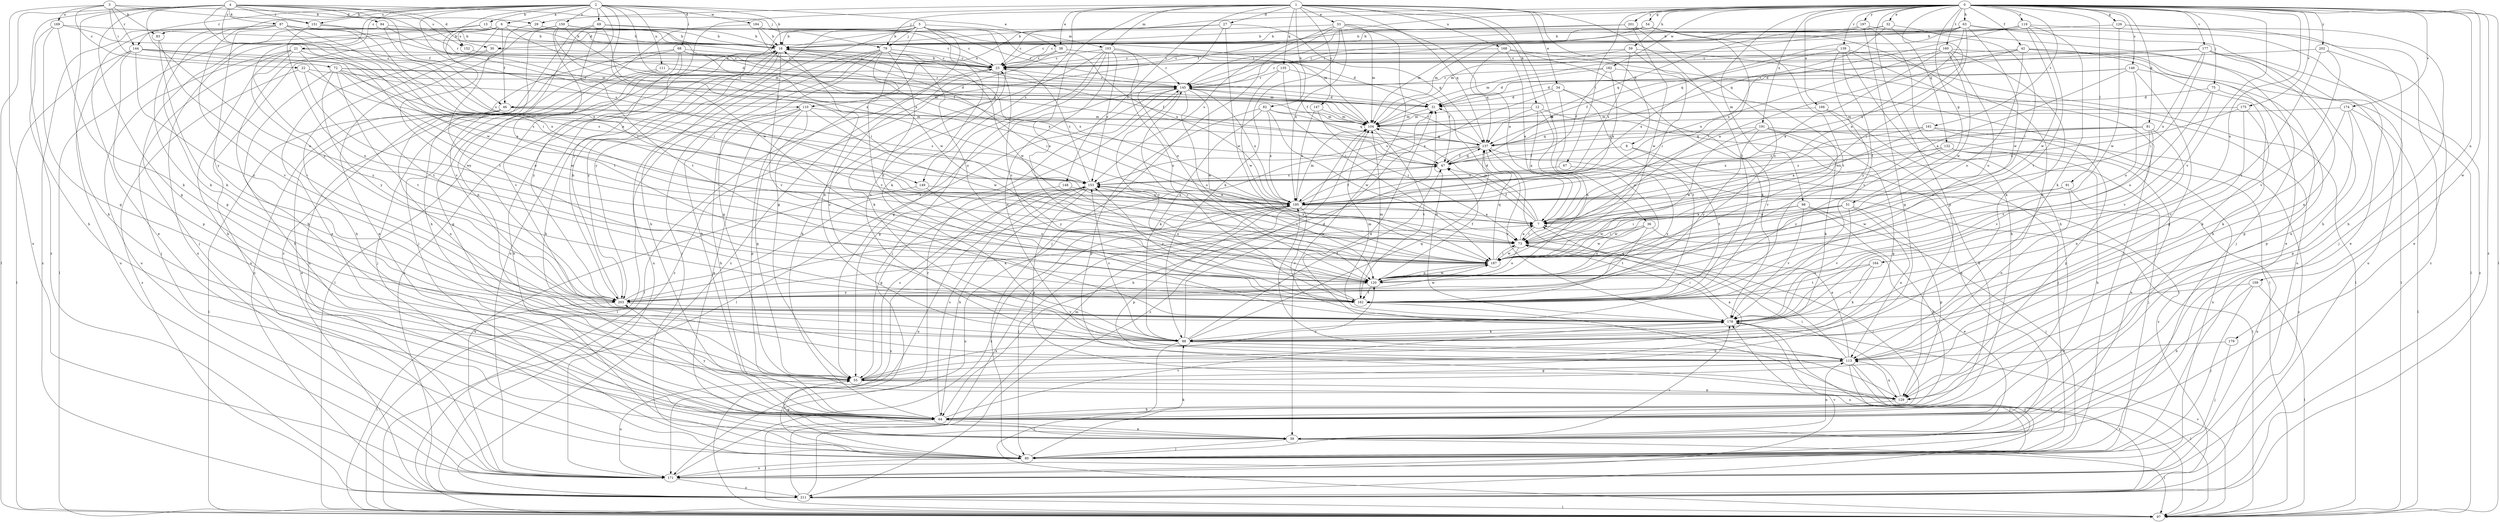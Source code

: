 strict digraph  {
0;
1;
2;
3;
4;
5;
6;
7;
8;
12;
13;
16;
21;
22;
23;
27;
29;
30;
31;
32;
33;
34;
36;
38;
39;
42;
46;
47;
51;
54;
55;
59;
63;
64;
67;
68;
69;
72;
73;
75;
79;
80;
81;
82;
83;
84;
87;
88;
91;
97;
98;
103;
104;
109;
110;
111;
113;
119;
120;
126;
129;
132;
135;
137;
139;
144;
145;
146;
147;
148;
149;
150;
151;
152;
153;
160;
161;
162;
164;
166;
168;
169;
171;
174;
175;
177;
178;
179;
182;
184;
187;
191;
195;
197;
201;
202;
203;
211;
0 -> 32  [label=e];
0 -> 42  [label=f];
0 -> 46  [label=f];
0 -> 51  [label=g];
0 -> 54  [label=g];
0 -> 59  [label=h];
0 -> 63  [label=h];
0 -> 67  [label=i];
0 -> 75  [label=j];
0 -> 79  [label=j];
0 -> 81  [label=k];
0 -> 91  [label=l];
0 -> 97  [label=l];
0 -> 98  [label=m];
0 -> 109  [label=n];
0 -> 110  [label=n];
0 -> 119  [label=o];
0 -> 126  [label=p];
0 -> 129  [label=p];
0 -> 132  [label=q];
0 -> 139  [label=r];
0 -> 146  [label=s];
0 -> 160  [label=t];
0 -> 161  [label=t];
0 -> 164  [label=u];
0 -> 166  [label=u];
0 -> 174  [label=v];
0 -> 175  [label=v];
0 -> 177  [label=v];
0 -> 178  [label=v];
0 -> 179  [label=w];
0 -> 182  [label=w];
0 -> 191  [label=x];
0 -> 197  [label=y];
0 -> 201  [label=y];
0 -> 202  [label=y];
0 -> 211  [label=z];
1 -> 8  [label=b];
1 -> 12  [label=b];
1 -> 27  [label=d];
1 -> 29  [label=d];
1 -> 33  [label=e];
1 -> 34  [label=e];
1 -> 36  [label=e];
1 -> 38  [label=e];
1 -> 82  [label=k];
1 -> 103  [label=m];
1 -> 120  [label=o];
1 -> 135  [label=q];
1 -> 137  [label=q];
1 -> 147  [label=s];
1 -> 148  [label=s];
1 -> 149  [label=s];
1 -> 162  [label=t];
1 -> 168  [label=u];
1 -> 203  [label=y];
2 -> 6  [label=a];
2 -> 13  [label=b];
2 -> 16  [label=b];
2 -> 21  [label=c];
2 -> 38  [label=e];
2 -> 68  [label=i];
2 -> 69  [label=i];
2 -> 83  [label=k];
2 -> 110  [label=n];
2 -> 111  [label=n];
2 -> 144  [label=r];
2 -> 149  [label=s];
2 -> 150  [label=s];
2 -> 151  [label=s];
2 -> 184  [label=w];
2 -> 187  [label=w];
2 -> 195  [label=x];
2 -> 203  [label=y];
2 -> 211  [label=z];
3 -> 22  [label=c];
3 -> 29  [label=d];
3 -> 72  [label=i];
3 -> 83  [label=k];
3 -> 144  [label=r];
3 -> 151  [label=s];
3 -> 169  [label=u];
3 -> 171  [label=u];
4 -> 30  [label=d];
4 -> 46  [label=f];
4 -> 55  [label=g];
4 -> 64  [label=h];
4 -> 73  [label=i];
4 -> 79  [label=j];
4 -> 84  [label=k];
4 -> 87  [label=k];
4 -> 97  [label=l];
4 -> 120  [label=o];
4 -> 145  [label=r];
4 -> 151  [label=s];
4 -> 152  [label=s];
4 -> 187  [label=w];
4 -> 211  [label=z];
5 -> 16  [label=b];
5 -> 30  [label=d];
5 -> 55  [label=g];
5 -> 64  [label=h];
5 -> 79  [label=j];
5 -> 88  [label=k];
5 -> 103  [label=m];
5 -> 113  [label=n];
5 -> 171  [label=u];
5 -> 195  [label=x];
5 -> 203  [label=y];
5 -> 211  [label=z];
6 -> 23  [label=c];
6 -> 31  [label=d];
6 -> 39  [label=e];
6 -> 46  [label=f];
6 -> 64  [label=h];
6 -> 104  [label=m];
6 -> 152  [label=s];
6 -> 171  [label=u];
6 -> 203  [label=y];
7 -> 31  [label=d];
7 -> 47  [label=f];
7 -> 73  [label=i];
7 -> 104  [label=m];
8 -> 47  [label=f];
8 -> 162  [label=t];
8 -> 211  [label=z];
12 -> 7  [label=a];
12 -> 39  [label=e];
12 -> 104  [label=m];
12 -> 120  [label=o];
12 -> 153  [label=s];
13 -> 16  [label=b];
13 -> 23  [label=c];
13 -> 80  [label=j];
13 -> 97  [label=l];
16 -> 23  [label=c];
16 -> 47  [label=f];
16 -> 64  [label=h];
16 -> 73  [label=i];
16 -> 97  [label=l];
16 -> 178  [label=v];
16 -> 195  [label=x];
16 -> 203  [label=y];
16 -> 211  [label=z];
21 -> 23  [label=c];
21 -> 64  [label=h];
21 -> 80  [label=j];
21 -> 120  [label=o];
21 -> 162  [label=t];
21 -> 171  [label=u];
21 -> 203  [label=y];
22 -> 145  [label=r];
22 -> 153  [label=s];
22 -> 187  [label=w];
22 -> 211  [label=z];
23 -> 16  [label=b];
23 -> 88  [label=k];
23 -> 97  [label=l];
23 -> 145  [label=r];
27 -> 16  [label=b];
27 -> 23  [label=c];
27 -> 120  [label=o];
27 -> 137  [label=q];
27 -> 187  [label=w];
29 -> 16  [label=b];
29 -> 162  [label=t];
30 -> 23  [label=c];
30 -> 64  [label=h];
30 -> 171  [label=u];
31 -> 104  [label=m];
32 -> 16  [label=b];
32 -> 73  [label=i];
32 -> 104  [label=m];
32 -> 137  [label=q];
32 -> 195  [label=x];
33 -> 7  [label=a];
33 -> 16  [label=b];
33 -> 39  [label=e];
33 -> 80  [label=j];
33 -> 88  [label=k];
33 -> 104  [label=m];
33 -> 153  [label=s];
33 -> 195  [label=x];
34 -> 31  [label=d];
34 -> 120  [label=o];
34 -> 162  [label=t];
34 -> 178  [label=v];
34 -> 195  [label=x];
36 -> 39  [label=e];
36 -> 73  [label=i];
36 -> 120  [label=o];
36 -> 162  [label=t];
36 -> 187  [label=w];
38 -> 23  [label=c];
38 -> 31  [label=d];
38 -> 47  [label=f];
38 -> 211  [label=z];
39 -> 55  [label=g];
39 -> 80  [label=j];
39 -> 97  [label=l];
39 -> 113  [label=n];
42 -> 7  [label=a];
42 -> 23  [label=c];
42 -> 39  [label=e];
42 -> 64  [label=h];
42 -> 120  [label=o];
42 -> 171  [label=u];
42 -> 195  [label=x];
46 -> 39  [label=e];
46 -> 97  [label=l];
46 -> 104  [label=m];
46 -> 113  [label=n];
46 -> 153  [label=s];
47 -> 137  [label=q];
47 -> 153  [label=s];
51 -> 7  [label=a];
51 -> 73  [label=i];
51 -> 113  [label=n];
51 -> 129  [label=p];
51 -> 178  [label=v];
51 -> 187  [label=w];
54 -> 16  [label=b];
54 -> 23  [label=c];
54 -> 73  [label=i];
54 -> 104  [label=m];
54 -> 113  [label=n];
55 -> 7  [label=a];
55 -> 120  [label=o];
55 -> 129  [label=p];
55 -> 153  [label=s];
55 -> 171  [label=u];
59 -> 23  [label=c];
59 -> 73  [label=i];
59 -> 145  [label=r];
59 -> 153  [label=s];
59 -> 171  [label=u];
63 -> 7  [label=a];
63 -> 16  [label=b];
63 -> 64  [label=h];
63 -> 73  [label=i];
63 -> 97  [label=l];
63 -> 104  [label=m];
63 -> 137  [label=q];
63 -> 145  [label=r];
63 -> 187  [label=w];
64 -> 39  [label=e];
64 -> 73  [label=i];
64 -> 97  [label=l];
64 -> 153  [label=s];
64 -> 178  [label=v];
64 -> 203  [label=y];
67 -> 153  [label=s];
67 -> 203  [label=y];
68 -> 23  [label=c];
68 -> 137  [label=q];
68 -> 171  [label=u];
68 -> 178  [label=v];
68 -> 195  [label=x];
68 -> 203  [label=y];
68 -> 211  [label=z];
69 -> 16  [label=b];
69 -> 64  [label=h];
69 -> 73  [label=i];
69 -> 113  [label=n];
69 -> 145  [label=r];
69 -> 162  [label=t];
72 -> 31  [label=d];
72 -> 64  [label=h];
72 -> 104  [label=m];
72 -> 145  [label=r];
72 -> 153  [label=s];
72 -> 162  [label=t];
72 -> 187  [label=w];
72 -> 203  [label=y];
73 -> 7  [label=a];
73 -> 120  [label=o];
73 -> 153  [label=s];
73 -> 187  [label=w];
75 -> 31  [label=d];
75 -> 120  [label=o];
75 -> 129  [label=p];
75 -> 178  [label=v];
79 -> 23  [label=c];
79 -> 55  [label=g];
79 -> 64  [label=h];
79 -> 80  [label=j];
79 -> 120  [label=o];
79 -> 162  [label=t];
79 -> 171  [label=u];
79 -> 178  [label=v];
79 -> 187  [label=w];
80 -> 16  [label=b];
80 -> 88  [label=k];
80 -> 145  [label=r];
80 -> 171  [label=u];
80 -> 178  [label=v];
81 -> 113  [label=n];
81 -> 137  [label=q];
81 -> 153  [label=s];
81 -> 162  [label=t];
81 -> 178  [label=v];
81 -> 195  [label=x];
82 -> 88  [label=k];
82 -> 104  [label=m];
82 -> 129  [label=p];
82 -> 137  [label=q];
82 -> 187  [label=w];
82 -> 195  [label=x];
83 -> 88  [label=k];
83 -> 178  [label=v];
84 -> 16  [label=b];
84 -> 73  [label=i];
84 -> 104  [label=m];
84 -> 203  [label=y];
87 -> 7  [label=a];
87 -> 16  [label=b];
87 -> 31  [label=d];
87 -> 39  [label=e];
87 -> 55  [label=g];
87 -> 88  [label=k];
87 -> 153  [label=s];
87 -> 178  [label=v];
87 -> 195  [label=x];
87 -> 211  [label=z];
88 -> 16  [label=b];
88 -> 23  [label=c];
88 -> 31  [label=d];
88 -> 47  [label=f];
88 -> 97  [label=l];
88 -> 113  [label=n];
88 -> 137  [label=q];
88 -> 153  [label=s];
91 -> 113  [label=n];
91 -> 171  [label=u];
91 -> 187  [label=w];
91 -> 195  [label=x];
97 -> 153  [label=s];
97 -> 178  [label=v];
98 -> 7  [label=a];
98 -> 64  [label=h];
98 -> 80  [label=j];
98 -> 178  [label=v];
98 -> 187  [label=w];
103 -> 23  [label=c];
103 -> 55  [label=g];
103 -> 64  [label=h];
103 -> 80  [label=j];
103 -> 113  [label=n];
103 -> 120  [label=o];
103 -> 145  [label=r];
103 -> 153  [label=s];
104 -> 137  [label=q];
104 -> 162  [label=t];
104 -> 211  [label=z];
109 -> 64  [label=h];
109 -> 80  [label=j];
109 -> 97  [label=l];
109 -> 162  [label=t];
110 -> 39  [label=e];
110 -> 55  [label=g];
110 -> 64  [label=h];
110 -> 97  [label=l];
110 -> 104  [label=m];
110 -> 129  [label=p];
110 -> 187  [label=w];
111 -> 55  [label=g];
111 -> 80  [label=j];
111 -> 104  [label=m];
111 -> 145  [label=r];
113 -> 7  [label=a];
113 -> 31  [label=d];
113 -> 55  [label=g];
113 -> 80  [label=j];
113 -> 97  [label=l];
113 -> 137  [label=q];
113 -> 195  [label=x];
113 -> 211  [label=z];
119 -> 16  [label=b];
119 -> 23  [label=c];
119 -> 88  [label=k];
119 -> 145  [label=r];
119 -> 162  [label=t];
119 -> 187  [label=w];
119 -> 195  [label=x];
119 -> 211  [label=z];
120 -> 23  [label=c];
120 -> 47  [label=f];
120 -> 162  [label=t];
120 -> 187  [label=w];
120 -> 203  [label=y];
126 -> 16  [label=b];
126 -> 64  [label=h];
126 -> 80  [label=j];
126 -> 187  [label=w];
129 -> 64  [label=h];
129 -> 73  [label=i];
129 -> 113  [label=n];
132 -> 39  [label=e];
132 -> 47  [label=f];
132 -> 64  [label=h];
132 -> 80  [label=j];
132 -> 153  [label=s];
132 -> 203  [label=y];
135 -> 47  [label=f];
135 -> 73  [label=i];
135 -> 145  [label=r];
135 -> 187  [label=w];
137 -> 47  [label=f];
137 -> 64  [label=h];
137 -> 97  [label=l];
137 -> 145  [label=r];
137 -> 178  [label=v];
137 -> 203  [label=y];
139 -> 23  [label=c];
139 -> 47  [label=f];
139 -> 64  [label=h];
139 -> 80  [label=j];
139 -> 97  [label=l];
139 -> 178  [label=v];
139 -> 203  [label=y];
144 -> 7  [label=a];
144 -> 23  [label=c];
144 -> 97  [label=l];
144 -> 129  [label=p];
144 -> 171  [label=u];
144 -> 195  [label=x];
144 -> 203  [label=y];
145 -> 31  [label=d];
145 -> 55  [label=g];
145 -> 97  [label=l];
145 -> 120  [label=o];
145 -> 162  [label=t];
145 -> 187  [label=w];
145 -> 195  [label=x];
146 -> 7  [label=a];
146 -> 31  [label=d];
146 -> 55  [label=g];
146 -> 120  [label=o];
146 -> 129  [label=p];
146 -> 145  [label=r];
147 -> 73  [label=i];
147 -> 104  [label=m];
147 -> 195  [label=x];
148 -> 55  [label=g];
148 -> 120  [label=o];
148 -> 195  [label=x];
149 -> 120  [label=o];
149 -> 171  [label=u];
149 -> 195  [label=x];
150 -> 16  [label=b];
150 -> 23  [label=c];
150 -> 39  [label=e];
150 -> 47  [label=f];
150 -> 153  [label=s];
150 -> 162  [label=t];
150 -> 178  [label=v];
151 -> 16  [label=b];
151 -> 73  [label=i];
151 -> 120  [label=o];
152 -> 23  [label=c];
153 -> 23  [label=c];
153 -> 64  [label=h];
153 -> 129  [label=p];
153 -> 171  [label=u];
153 -> 195  [label=x];
160 -> 7  [label=a];
160 -> 23  [label=c];
160 -> 88  [label=k];
160 -> 97  [label=l];
160 -> 104  [label=m];
160 -> 120  [label=o];
160 -> 187  [label=w];
160 -> 195  [label=x];
161 -> 7  [label=a];
161 -> 129  [label=p];
161 -> 137  [label=q];
161 -> 195  [label=x];
161 -> 211  [label=z];
162 -> 97  [label=l];
162 -> 104  [label=m];
162 -> 145  [label=r];
162 -> 153  [label=s];
164 -> 88  [label=k];
164 -> 120  [label=o];
164 -> 162  [label=t];
164 -> 178  [label=v];
166 -> 64  [label=h];
166 -> 80  [label=j];
166 -> 104  [label=m];
168 -> 7  [label=a];
168 -> 23  [label=c];
168 -> 88  [label=k];
168 -> 97  [label=l];
168 -> 137  [label=q];
169 -> 16  [label=b];
169 -> 47  [label=f];
169 -> 55  [label=g];
169 -> 64  [label=h];
169 -> 88  [label=k];
171 -> 178  [label=v];
171 -> 195  [label=x];
171 -> 211  [label=z];
174 -> 88  [label=k];
174 -> 97  [label=l];
174 -> 104  [label=m];
174 -> 113  [label=n];
174 -> 129  [label=p];
175 -> 88  [label=k];
175 -> 104  [label=m];
175 -> 178  [label=v];
175 -> 195  [label=x];
177 -> 23  [label=c];
177 -> 31  [label=d];
177 -> 39  [label=e];
177 -> 73  [label=i];
177 -> 113  [label=n];
177 -> 195  [label=x];
177 -> 211  [label=z];
178 -> 31  [label=d];
178 -> 73  [label=i];
178 -> 88  [label=k];
178 -> 104  [label=m];
178 -> 171  [label=u];
178 -> 211  [label=z];
179 -> 80  [label=j];
179 -> 113  [label=n];
182 -> 31  [label=d];
182 -> 47  [label=f];
182 -> 145  [label=r];
182 -> 187  [label=w];
182 -> 195  [label=x];
184 -> 16  [label=b];
184 -> 80  [label=j];
184 -> 104  [label=m];
184 -> 187  [label=w];
187 -> 73  [label=i];
187 -> 120  [label=o];
187 -> 137  [label=q];
187 -> 153  [label=s];
191 -> 55  [label=g];
191 -> 88  [label=k];
191 -> 137  [label=q];
191 -> 171  [label=u];
191 -> 187  [label=w];
191 -> 203  [label=y];
195 -> 7  [label=a];
195 -> 47  [label=f];
195 -> 80  [label=j];
195 -> 104  [label=m];
195 -> 129  [label=p];
195 -> 171  [label=u];
195 -> 178  [label=v];
197 -> 16  [label=b];
197 -> 55  [label=g];
197 -> 64  [label=h];
197 -> 80  [label=j];
197 -> 137  [label=q];
201 -> 16  [label=b];
201 -> 120  [label=o];
201 -> 145  [label=r];
201 -> 162  [label=t];
201 -> 187  [label=w];
202 -> 23  [label=c];
202 -> 39  [label=e];
202 -> 162  [label=t];
202 -> 178  [label=v];
203 -> 7  [label=a];
203 -> 16  [label=b];
203 -> 97  [label=l];
203 -> 145  [label=r];
203 -> 178  [label=v];
203 -> 187  [label=w];
211 -> 97  [label=l];
211 -> 104  [label=m];
211 -> 195  [label=x];
}
